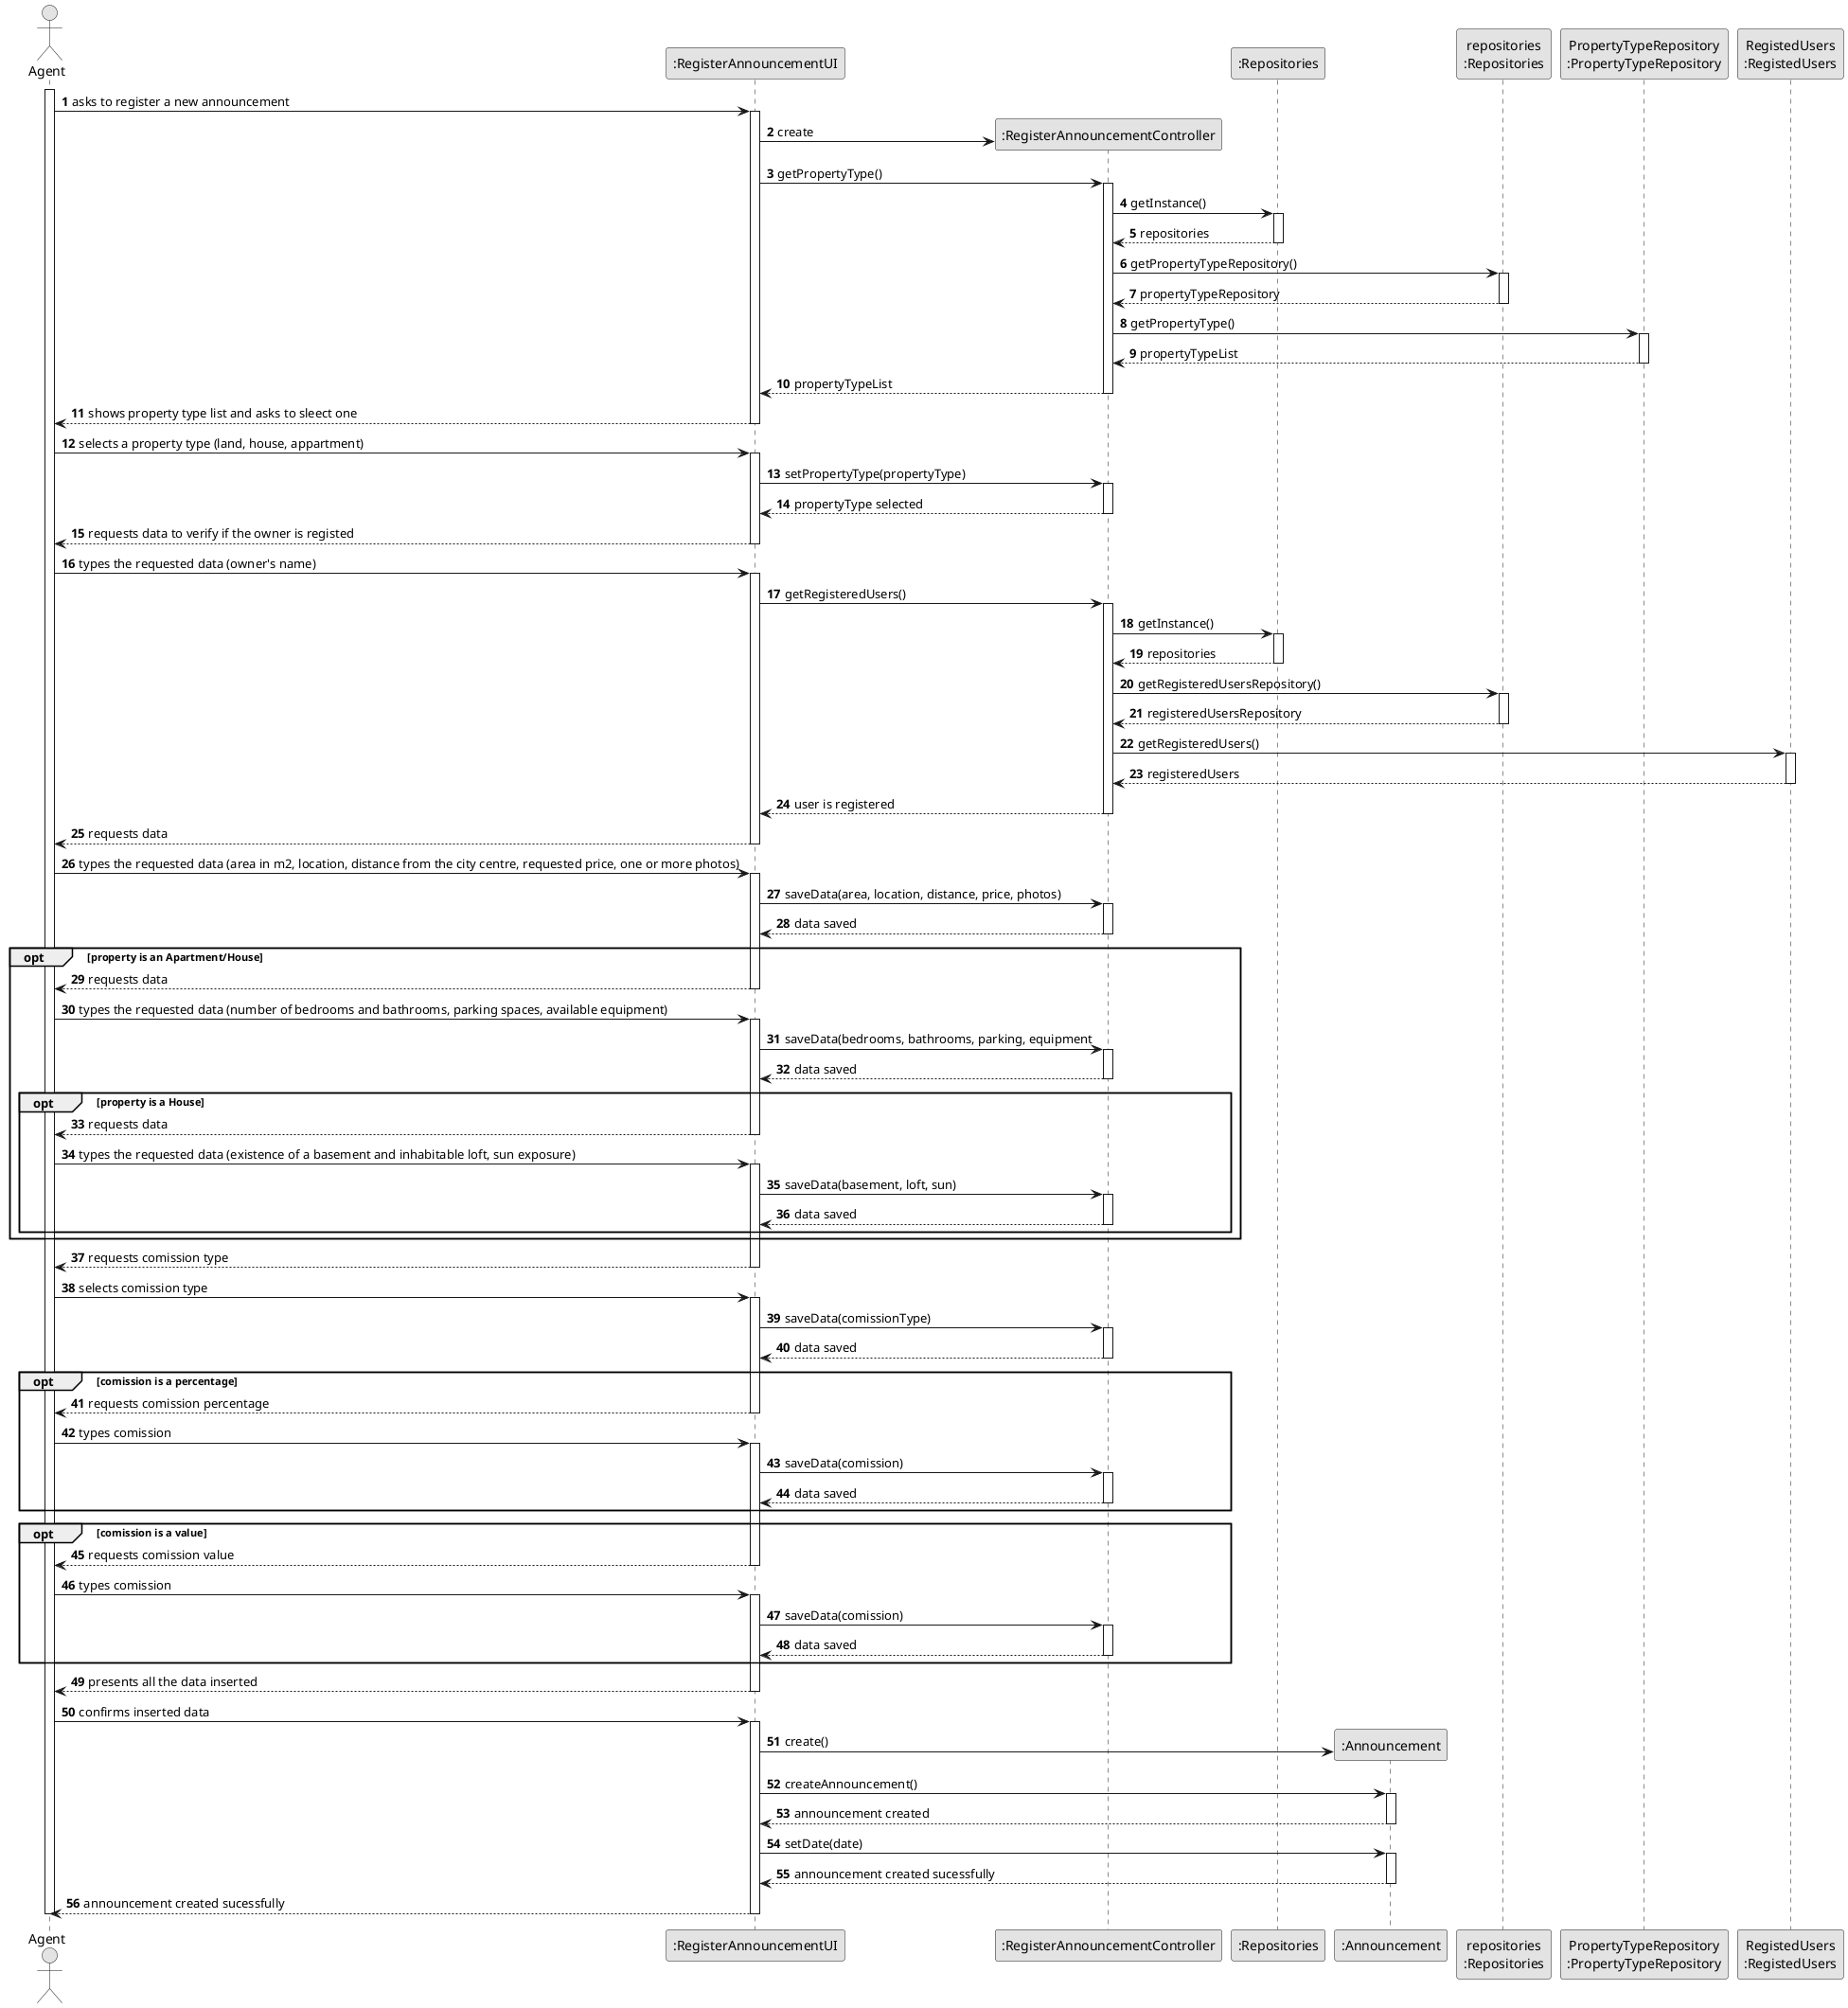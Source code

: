 @startuml
skinparam monochrome true
skinparam packageStyle rectangle
skinparam shadowing false

autonumber

'hide footbox
actor "Agent" as AGENT
participant ":RegisterAnnouncementUI" as UI
participant ":RegisterAnnouncementController" as CTRL
participant ":Repositories" as REP
participant ":Announcement" as ANCMT
participant "repositories\n:Repositories" as PLAT
participant "PropertyTypeRepository\n:PropertyTypeRepository" as PropertyTypeREP
participant "RegistedUsers\n:RegistedUsers" as RegistedUsersREP


activate AGENT

        AGENT -> UI : asks to register a new announcement

        activate UI

            create CTRL
            UI -> CTRL** : create

            UI -> CTRL : getPropertyType()
            activate CTRL

                CTRL -> REP : getInstance()
                activate REP

                    REP --> CTRL: repositories
                deactivate REP

                CTRL -> PLAT : getPropertyTypeRepository()
                activate PLAT

                    PLAT --> CTRL: propertyTypeRepository
                deactivate PLAT

                CTRL -> PropertyTypeREP : getPropertyType()
                activate PropertyTypeREP

                    PropertyTypeREP --> CTRL : propertyTypeList
                deactivate PropertyTypeREP

                CTRL --> UI : propertyTypeList
            deactivate CTRL

            UI --> AGENT : shows property type list and asks to sleect one
        deactivate UI

    AGENT -> UI : selects a property type (land, house, appartment)
    activate UI
    UI -> CTRL : setPropertyType(propertyType)
    activate CTRL
    CTRL --> UI : propertyType selected
    deactivate CTRL

        UI --> AGENT : requests data to verify if the owner is registed
    deactivate UI

    AGENT -> UI : types the requested data (owner's name)
    activate UI
        UI -> CTRL : getRegisteredUsers()
        activate CTRL
        CTRL -> REP : getInstance()
        activate REP
        REP --> CTRL : repositories
        deactivate REP
        CTRL -> PLAT : getRegisteredUsersRepository()
        activate PLAT
        PLAT --> CTRL : registeredUsersRepository
        deactivate PLAT
        CTRL -> RegistedUsersREP : getRegisteredUsers()
        activate RegistedUsersREP
        RegistedUsersREP --> CTRL : registeredUsers
        deactivate RegistedUsersREP
        CTRL --> UI : user is registered
        deactivate CTRL
        UI --> AGENT : requests data
        deactivate UI

        AGENT -> UI : types the requested data (area in m2, location, distance from the city centre, requested price, one or more photos)
        activate UI
        UI -> CTRL : saveData(area, location, distance, price, photos)
        activate CTRL
        CTRL --> UI : data saved
        deactivate CTRL


        opt property is an Apartment/House

        UI --> AGENT : requests data
    deactivate UI

    AGENT -> UI : types the requested data (number of bedrooms and bathrooms, parking spaces, available equipment)
        activate UI

    UI -> CTRL : saveData(bedrooms, bathrooms, parking, equipment
    activate CTRL
    CTRL --> UI : data saved
    deactivate CTRL


        opt property is a House

        UI --> AGENT : requests data
    deactivate UI
AGENT -> UI : types the requested data (existence of a basement and inhabitable loft, sun exposure)
activate UI
UI -> CTRL : saveData(basement, loft, sun)
activate CTRL
CTRL --> UI : data saved
deactivate CTRL

end opt
end opt
UI --> AGENT : requests comission type
deactivate UI
AGENT -> UI : selects comission type
activate UI
UI -> CTRL : saveData(comissionType)
activate CTRL
CTRL --> UI : data saved
deactivate CTRL
opt comission is a percentage
UI --> AGENT : requests comission percentage
deactivate UI
AGENT -> UI : types comission
activate UI
UI -> CTRL : saveData(comission)
activate CTRL
CTRL --> UI : data saved
deactivate CTRL


end opt

opt comission is a value
UI --> AGENT : requests comission value
deactivate UI
AGENT -> UI : types comission
activate UI
UI -> CTRL : saveData(comission)
activate CTRL
CTRL --> UI : data saved
deactivate CTRL
end opt


UI --> AGENT : presents all the data inserted

deactivate UI

AGENT -> UI : confirms inserted data

activate UI
UI -> ANCMT** : create()
UI -> ANCMT : createAnnouncement()
activate ANCMT
ANCMT --> UI : announcement created
deactivate ANCMT
UI -> ANCMT : setDate(date)
activate ANCMT
ANCMT --> UI : announcement created sucessfully
deactivate ANCMT


UI --> AGENT : announcement created sucessfully
deactivate UI





deactivate AGENT

@enduml